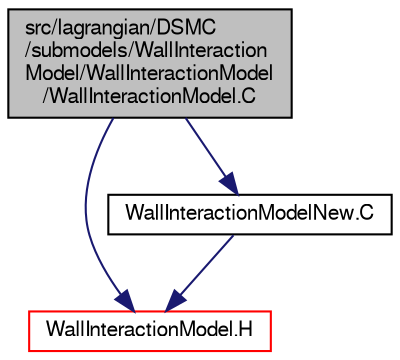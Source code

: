 digraph "src/lagrangian/DSMC/submodels/WallInteractionModel/WallInteractionModel/WallInteractionModel.C"
{
  bgcolor="transparent";
  edge [fontname="FreeSans",fontsize="10",labelfontname="FreeSans",labelfontsize="10"];
  node [fontname="FreeSans",fontsize="10",shape=record];
  Node1 [label="src/lagrangian/DSMC\l/submodels/WallInteraction\lModel/WallInteractionModel\l/WallInteractionModel.C",height=0.2,width=0.4,color="black", fillcolor="grey75", style="filled" fontcolor="black"];
  Node1 -> Node2 [color="midnightblue",fontsize="10",style="solid",fontname="FreeSans"];
  Node2 [label="WallInteractionModel.H",height=0.2,width=0.4,color="red",URL="$a05993.html"];
  Node1 -> Node3 [color="midnightblue",fontsize="10",style="solid",fontname="FreeSans"];
  Node3 [label="WallInteractionModelNew.C",height=0.2,width=0.4,color="black",URL="$a05994.html"];
  Node3 -> Node2 [color="midnightblue",fontsize="10",style="solid",fontname="FreeSans"];
}
